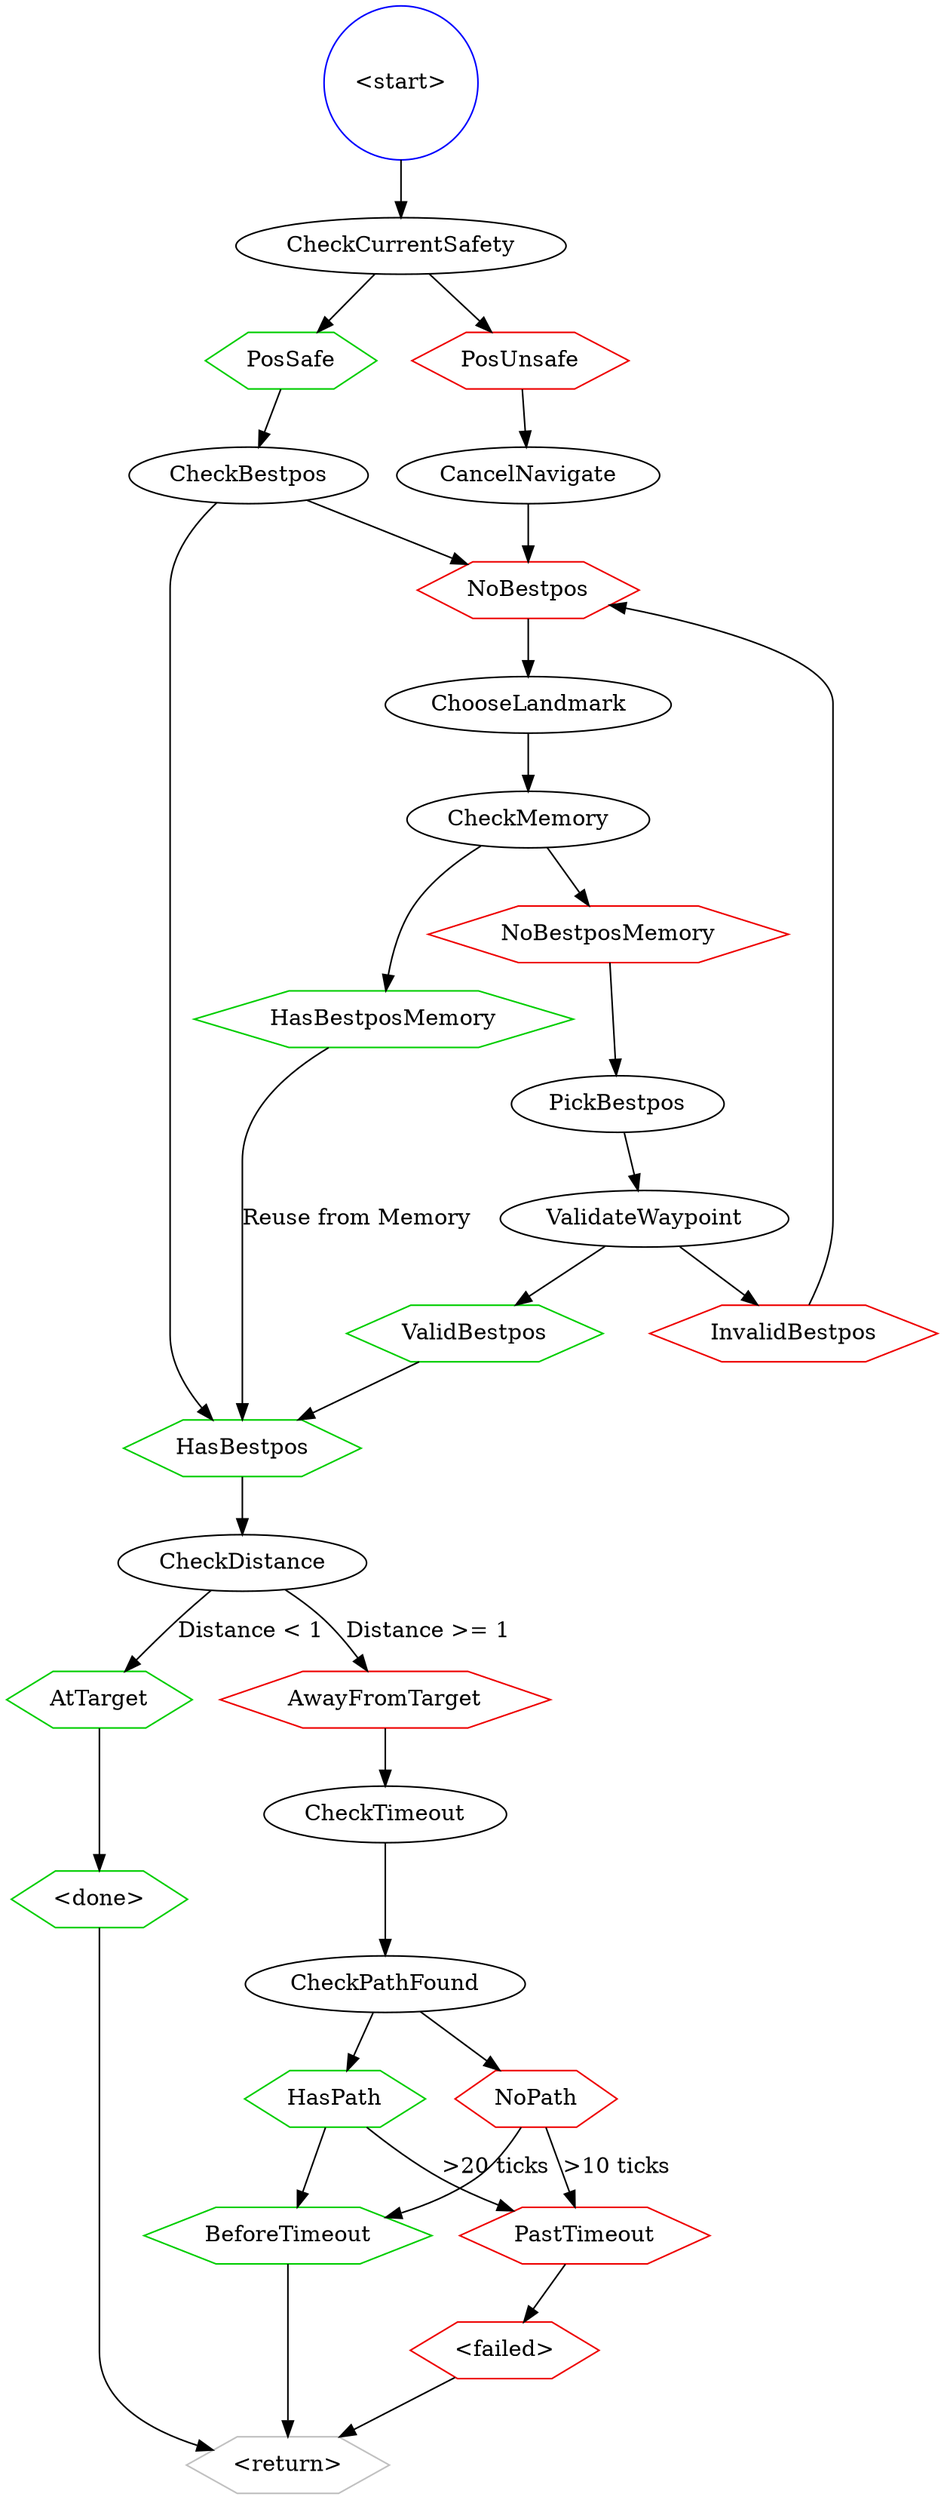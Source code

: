 
digraph {

    "<start>" [color=blue, shape=circle]
    CancelNavigate
    ChooseLandmark
    CheckBestpos
    CheckDistance
    CheckCurrentSafety
    CheckTimeout
    CheckPathFound

    PosSafe [shape=hexagon color=green3]
    PosUnsafe [shape=hexagon color=red2]

    HasBestpos [shape=hexagon color=green3]
    NoBestpos [shape=hexagon color=red2]

    BeforeTimeout [shape=hexagon color=green3]
    PastTimeout [shape=hexagon color=red2]

    HasPath [shape=hexagon color=green3]
    NoPath [shape=hexagon color=red2]

    AtTarget [shape=hexagon color=green3]
    AwayFromTarget [shape=hexagon color=red2]

    "<done>" [shape=hexagon color=green3]
    "<failed>" [shape=hexagon color=red2]
    "<return>" [shape=hexagon color=grey]

    subgraph {
        CheckMemory
        HasBestposMemory [shape=hexagon color=green3]
        NoBestposMemory [shape=hexagon color=red2]

        PickBestpos
        ValidateWaypoint

        ValidBestpos [shape=hexagon color=green3]
        InvalidBestpos [shape=hexagon color=red2]

        ChooseLandmark -> CheckMemory

        CheckMemory -> HasBestposMemory
        CheckMemory -> NoBestposMemory

        HasBestposMemory -> HasBestpos [label="Reuse from Memory"]
        NoBestposMemory -> PickBestpos
        PickBestpos -> ValidateWaypoint
        ValidateWaypoint -> ValidBestpos
        ValidateWaypoint -> InvalidBestpos

        ValidBestpos -> HasBestpos
        InvalidBestpos -> NoBestpos
        
    }

    subgraph {
        "<start>" -> CheckCurrentSafety
        CheckCurrentSafety -> PosSafe
        CheckCurrentSafety -> PosUnsafe
        PosUnsafe -> CancelNavigate
        PosSafe -> CheckBestpos
        CheckBestpos -> HasBestpos
        CheckBestpos -> NoBestpos

        CancelNavigate -> NoBestpos
        NoBestpos -> ChooseLandmark
        HasBestpos -> CheckDistance
        CheckDistance -> AtTarget [label="Distance < 1"]
        CheckDistance -> AwayFromTarget [label="Distance >= 1"]
        AtTarget -> "<done>"

        AwayFromTarget -> CheckTimeout
        CheckTimeout -> CheckPathFound
        CheckPathFound -> HasPath
        CheckPathFound -> NoPath

        HasPath -> BeforeTimeout
        HasPath -> PastTimeout [label=">20 ticks"]

        NoPath -> BeforeTimeout
        NoPath -> PastTimeout [label=">10 ticks"]
        
        BeforeTimeout -> "<return>"
        PastTimeout -> "<failed>"

        "<done>" -> "<return>"
        "<failed>" -> "<return>"
    }

}
